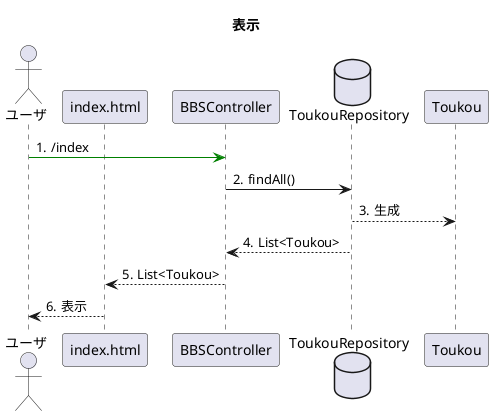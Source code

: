 @startuml
title 表示
autonumber "#."

actor ユーザ
participant index.html
participant BBSController
database ToukouRepository
participant Toukou

ユーザ -[#green]> BBSController:/index
BBSController-> ToukouRepository:findAll()
ToukouRepository --> Toukou:生成
ToukouRepository --> BBSController:List<Toukou>
BBSController--> index.html:List<Toukou>
index.html --> ユーザ:表示
@enduml
